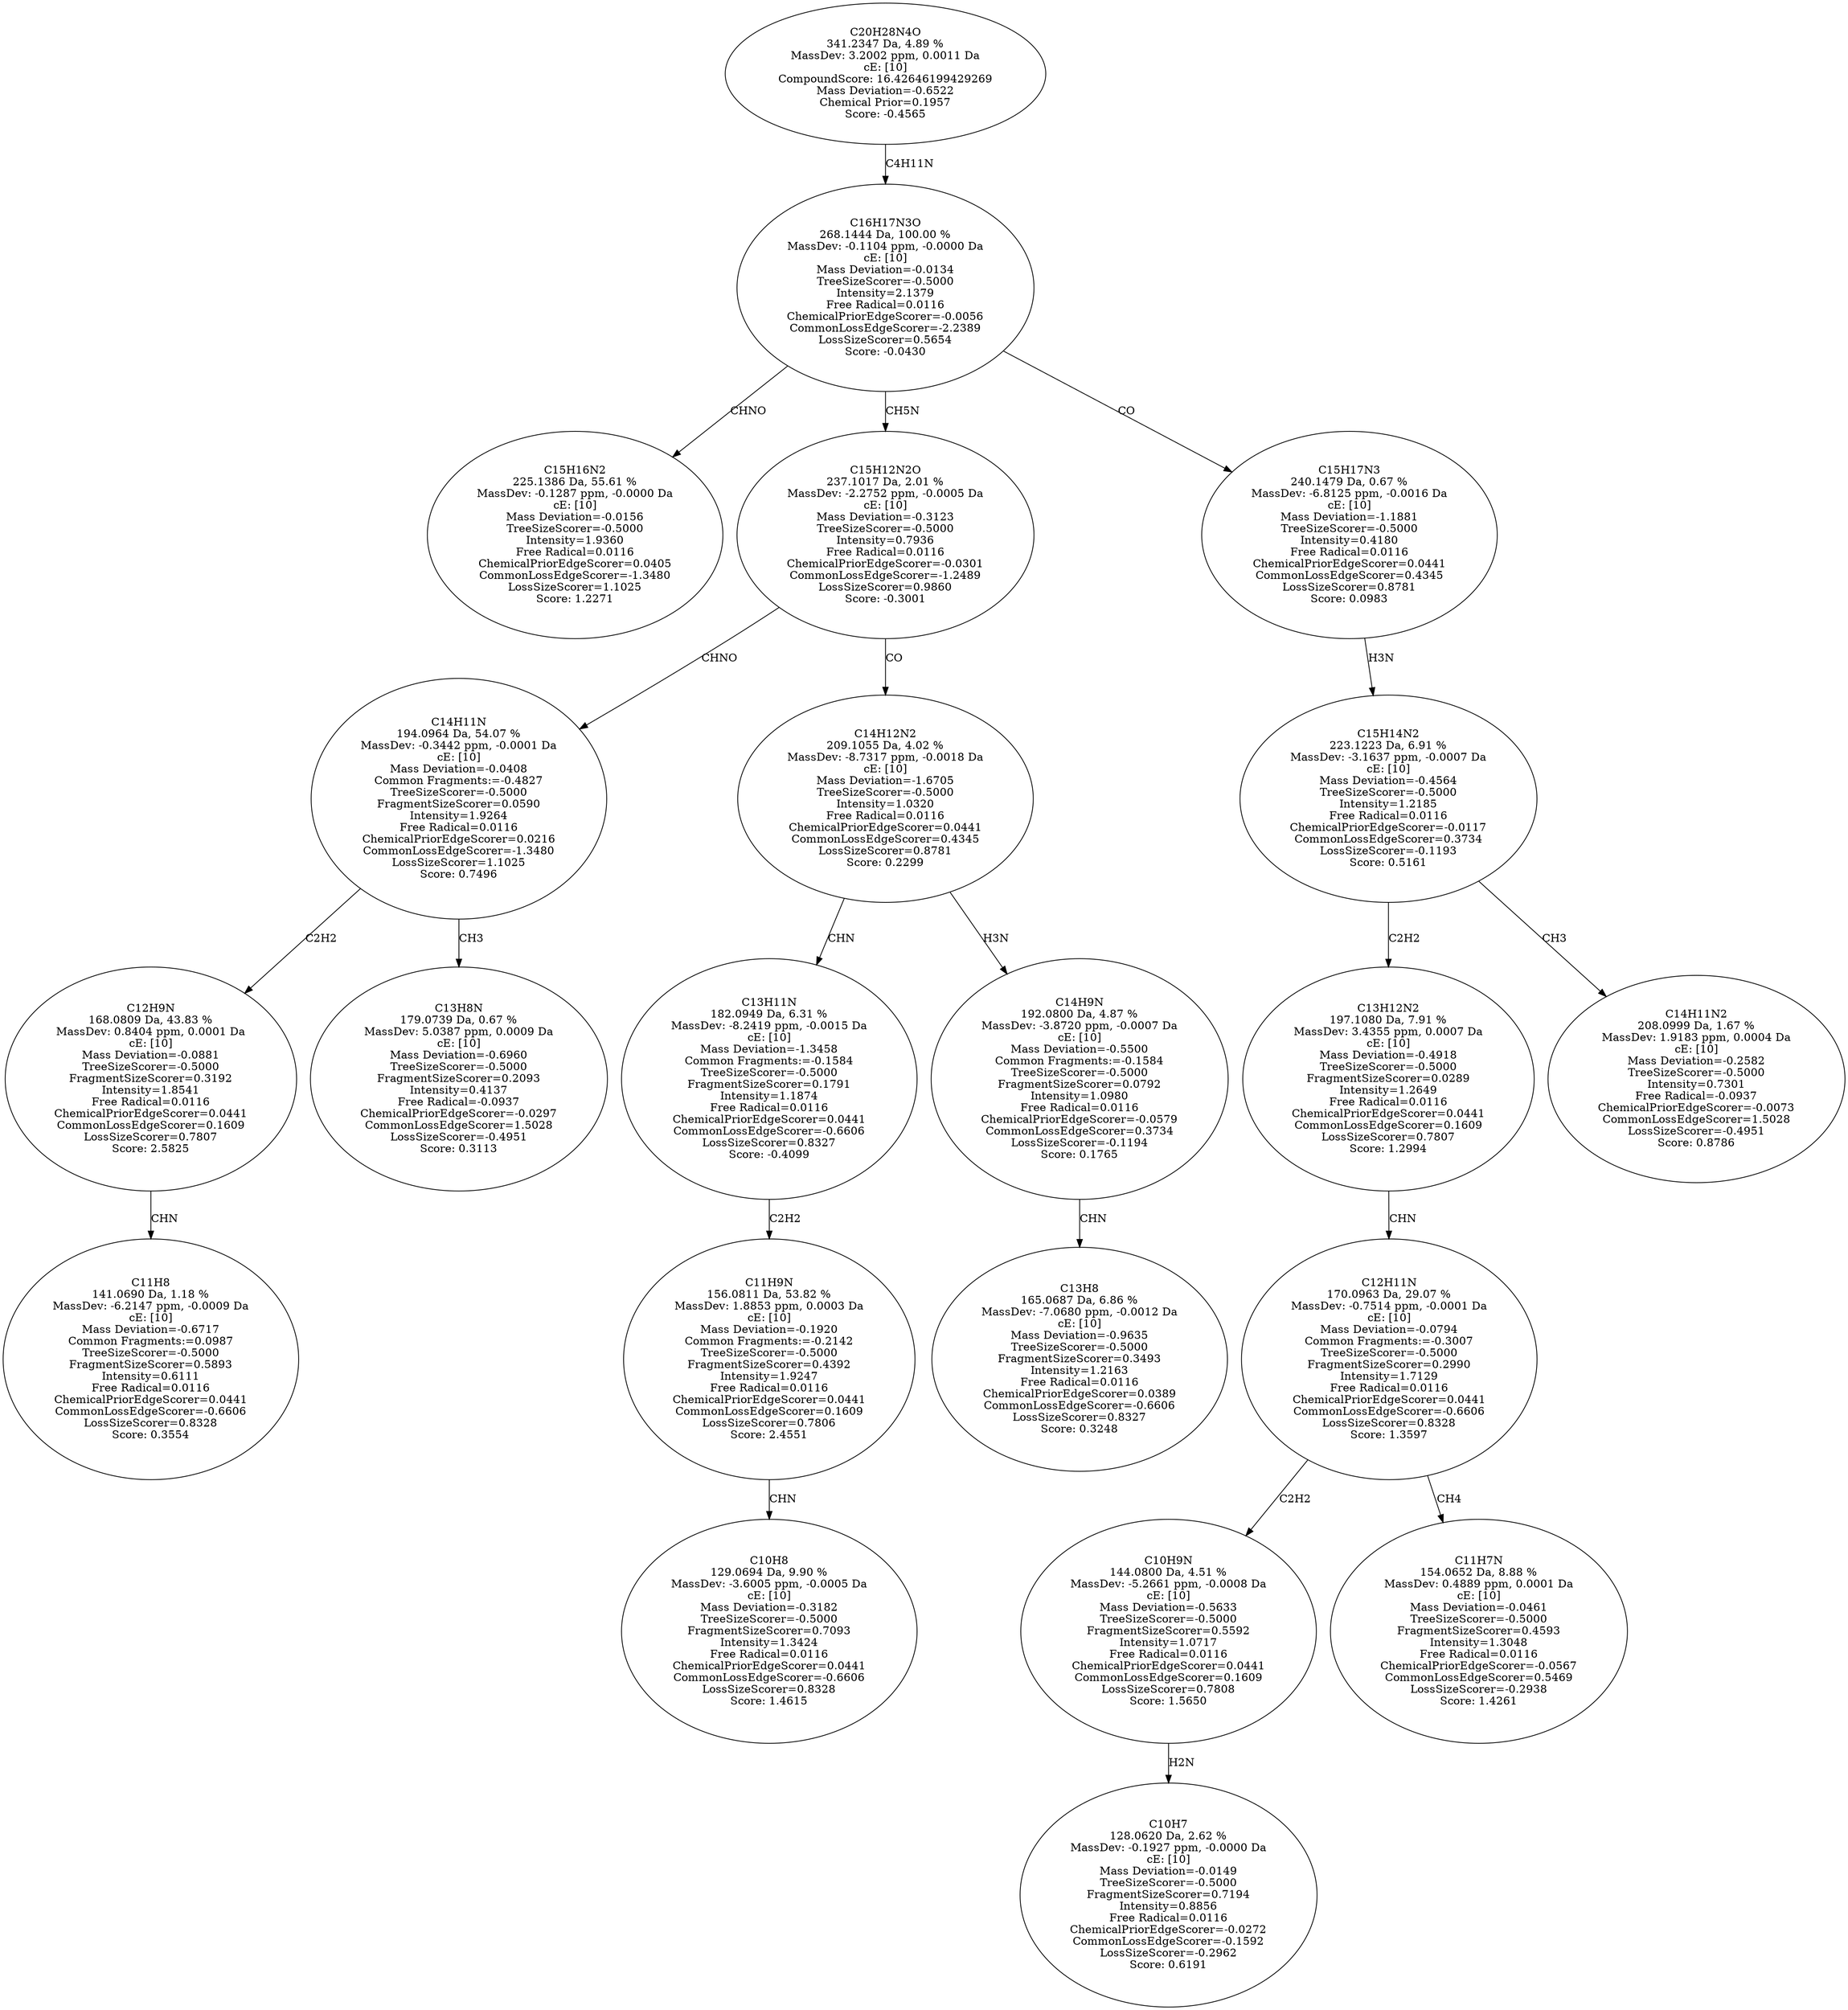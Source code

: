 strict digraph {
v1 [label="C15H16N2\n225.1386 Da, 55.61 %\nMassDev: -0.1287 ppm, -0.0000 Da\ncE: [10]\nMass Deviation=-0.0156\nTreeSizeScorer=-0.5000\nIntensity=1.9360\nFree Radical=0.0116\nChemicalPriorEdgeScorer=0.0405\nCommonLossEdgeScorer=-1.3480\nLossSizeScorer=1.1025\nScore: 1.2271"];
v2 [label="C11H8\n141.0690 Da, 1.18 %\nMassDev: -6.2147 ppm, -0.0009 Da\ncE: [10]\nMass Deviation=-0.6717\nCommon Fragments:=0.0987\nTreeSizeScorer=-0.5000\nFragmentSizeScorer=0.5893\nIntensity=0.6111\nFree Radical=0.0116\nChemicalPriorEdgeScorer=0.0441\nCommonLossEdgeScorer=-0.6606\nLossSizeScorer=0.8328\nScore: 0.3554"];
v3 [label="C12H9N\n168.0809 Da, 43.83 %\nMassDev: 0.8404 ppm, 0.0001 Da\ncE: [10]\nMass Deviation=-0.0881\nTreeSizeScorer=-0.5000\nFragmentSizeScorer=0.3192\nIntensity=1.8541\nFree Radical=0.0116\nChemicalPriorEdgeScorer=0.0441\nCommonLossEdgeScorer=0.1609\nLossSizeScorer=0.7807\nScore: 2.5825"];
v4 [label="C13H8N\n179.0739 Da, 0.67 %\nMassDev: 5.0387 ppm, 0.0009 Da\ncE: [10]\nMass Deviation=-0.6960\nTreeSizeScorer=-0.5000\nFragmentSizeScorer=0.2093\nIntensity=0.4137\nFree Radical=-0.0937\nChemicalPriorEdgeScorer=-0.0297\nCommonLossEdgeScorer=1.5028\nLossSizeScorer=-0.4951\nScore: 0.3113"];
v5 [label="C14H11N\n194.0964 Da, 54.07 %\nMassDev: -0.3442 ppm, -0.0001 Da\ncE: [10]\nMass Deviation=-0.0408\nCommon Fragments:=-0.4827\nTreeSizeScorer=-0.5000\nFragmentSizeScorer=0.0590\nIntensity=1.9264\nFree Radical=0.0116\nChemicalPriorEdgeScorer=0.0216\nCommonLossEdgeScorer=-1.3480\nLossSizeScorer=1.1025\nScore: 0.7496"];
v6 [label="C10H8\n129.0694 Da, 9.90 %\nMassDev: -3.6005 ppm, -0.0005 Da\ncE: [10]\nMass Deviation=-0.3182\nTreeSizeScorer=-0.5000\nFragmentSizeScorer=0.7093\nIntensity=1.3424\nFree Radical=0.0116\nChemicalPriorEdgeScorer=0.0441\nCommonLossEdgeScorer=-0.6606\nLossSizeScorer=0.8328\nScore: 1.4615"];
v7 [label="C11H9N\n156.0811 Da, 53.82 %\nMassDev: 1.8853 ppm, 0.0003 Da\ncE: [10]\nMass Deviation=-0.1920\nCommon Fragments:=-0.2142\nTreeSizeScorer=-0.5000\nFragmentSizeScorer=0.4392\nIntensity=1.9247\nFree Radical=0.0116\nChemicalPriorEdgeScorer=0.0441\nCommonLossEdgeScorer=0.1609\nLossSizeScorer=0.7806\nScore: 2.4551"];
v8 [label="C13H11N\n182.0949 Da, 6.31 %\nMassDev: -8.2419 ppm, -0.0015 Da\ncE: [10]\nMass Deviation=-1.3458\nCommon Fragments:=-0.1584\nTreeSizeScorer=-0.5000\nFragmentSizeScorer=0.1791\nIntensity=1.1874\nFree Radical=0.0116\nChemicalPriorEdgeScorer=0.0441\nCommonLossEdgeScorer=-0.6606\nLossSizeScorer=0.8327\nScore: -0.4099"];
v9 [label="C13H8\n165.0687 Da, 6.86 %\nMassDev: -7.0680 ppm, -0.0012 Da\ncE: [10]\nMass Deviation=-0.9635\nTreeSizeScorer=-0.5000\nFragmentSizeScorer=0.3493\nIntensity=1.2163\nFree Radical=0.0116\nChemicalPriorEdgeScorer=0.0389\nCommonLossEdgeScorer=-0.6606\nLossSizeScorer=0.8327\nScore: 0.3248"];
v10 [label="C14H9N\n192.0800 Da, 4.87 %\nMassDev: -3.8720 ppm, -0.0007 Da\ncE: [10]\nMass Deviation=-0.5500\nCommon Fragments:=-0.1584\nTreeSizeScorer=-0.5000\nFragmentSizeScorer=0.0792\nIntensity=1.0980\nFree Radical=0.0116\nChemicalPriorEdgeScorer=-0.0579\nCommonLossEdgeScorer=0.3734\nLossSizeScorer=-0.1194\nScore: 0.1765"];
v11 [label="C14H12N2\n209.1055 Da, 4.02 %\nMassDev: -8.7317 ppm, -0.0018 Da\ncE: [10]\nMass Deviation=-1.6705\nTreeSizeScorer=-0.5000\nIntensity=1.0320\nFree Radical=0.0116\nChemicalPriorEdgeScorer=0.0441\nCommonLossEdgeScorer=0.4345\nLossSizeScorer=0.8781\nScore: 0.2299"];
v12 [label="C15H12N2O\n237.1017 Da, 2.01 %\nMassDev: -2.2752 ppm, -0.0005 Da\ncE: [10]\nMass Deviation=-0.3123\nTreeSizeScorer=-0.5000\nIntensity=0.7936\nFree Radical=0.0116\nChemicalPriorEdgeScorer=-0.0301\nCommonLossEdgeScorer=-1.2489\nLossSizeScorer=0.9860\nScore: -0.3001"];
v13 [label="C10H7\n128.0620 Da, 2.62 %\nMassDev: -0.1927 ppm, -0.0000 Da\ncE: [10]\nMass Deviation=-0.0149\nTreeSizeScorer=-0.5000\nFragmentSizeScorer=0.7194\nIntensity=0.8856\nFree Radical=0.0116\nChemicalPriorEdgeScorer=-0.0272\nCommonLossEdgeScorer=-0.1592\nLossSizeScorer=-0.2962\nScore: 0.6191"];
v14 [label="C10H9N\n144.0800 Da, 4.51 %\nMassDev: -5.2661 ppm, -0.0008 Da\ncE: [10]\nMass Deviation=-0.5633\nTreeSizeScorer=-0.5000\nFragmentSizeScorer=0.5592\nIntensity=1.0717\nFree Radical=0.0116\nChemicalPriorEdgeScorer=0.0441\nCommonLossEdgeScorer=0.1609\nLossSizeScorer=0.7808\nScore: 1.5650"];
v15 [label="C11H7N\n154.0652 Da, 8.88 %\nMassDev: 0.4889 ppm, 0.0001 Da\ncE: [10]\nMass Deviation=-0.0461\nTreeSizeScorer=-0.5000\nFragmentSizeScorer=0.4593\nIntensity=1.3048\nFree Radical=0.0116\nChemicalPriorEdgeScorer=-0.0567\nCommonLossEdgeScorer=0.5469\nLossSizeScorer=-0.2938\nScore: 1.4261"];
v16 [label="C12H11N\n170.0963 Da, 29.07 %\nMassDev: -0.7514 ppm, -0.0001 Da\ncE: [10]\nMass Deviation=-0.0794\nCommon Fragments:=-0.3007\nTreeSizeScorer=-0.5000\nFragmentSizeScorer=0.2990\nIntensity=1.7129\nFree Radical=0.0116\nChemicalPriorEdgeScorer=0.0441\nCommonLossEdgeScorer=-0.6606\nLossSizeScorer=0.8328\nScore: 1.3597"];
v17 [label="C13H12N2\n197.1080 Da, 7.91 %\nMassDev: 3.4355 ppm, 0.0007 Da\ncE: [10]\nMass Deviation=-0.4918\nTreeSizeScorer=-0.5000\nFragmentSizeScorer=0.0289\nIntensity=1.2649\nFree Radical=0.0116\nChemicalPriorEdgeScorer=0.0441\nCommonLossEdgeScorer=0.1609\nLossSizeScorer=0.7807\nScore: 1.2994"];
v18 [label="C14H11N2\n208.0999 Da, 1.67 %\nMassDev: 1.9183 ppm, 0.0004 Da\ncE: [10]\nMass Deviation=-0.2582\nTreeSizeScorer=-0.5000\nIntensity=0.7301\nFree Radical=-0.0937\nChemicalPriorEdgeScorer=-0.0073\nCommonLossEdgeScorer=1.5028\nLossSizeScorer=-0.4951\nScore: 0.8786"];
v19 [label="C15H14N2\n223.1223 Da, 6.91 %\nMassDev: -3.1637 ppm, -0.0007 Da\ncE: [10]\nMass Deviation=-0.4564\nTreeSizeScorer=-0.5000\nIntensity=1.2185\nFree Radical=0.0116\nChemicalPriorEdgeScorer=-0.0117\nCommonLossEdgeScorer=0.3734\nLossSizeScorer=-0.1193\nScore: 0.5161"];
v20 [label="C15H17N3\n240.1479 Da, 0.67 %\nMassDev: -6.8125 ppm, -0.0016 Da\ncE: [10]\nMass Deviation=-1.1881\nTreeSizeScorer=-0.5000\nIntensity=0.4180\nFree Radical=0.0116\nChemicalPriorEdgeScorer=0.0441\nCommonLossEdgeScorer=0.4345\nLossSizeScorer=0.8781\nScore: 0.0983"];
v21 [label="C16H17N3O\n268.1444 Da, 100.00 %\nMassDev: -0.1104 ppm, -0.0000 Da\ncE: [10]\nMass Deviation=-0.0134\nTreeSizeScorer=-0.5000\nIntensity=2.1379\nFree Radical=0.0116\nChemicalPriorEdgeScorer=-0.0056\nCommonLossEdgeScorer=-2.2389\nLossSizeScorer=0.5654\nScore: -0.0430"];
v22 [label="C20H28N4O\n341.2347 Da, 4.89 %\nMassDev: 3.2002 ppm, 0.0011 Da\ncE: [10]\nCompoundScore: 16.42646199429269\nMass Deviation=-0.6522\nChemical Prior=0.1957\nScore: -0.4565"];
v21 -> v1 [label="CHNO"];
v3 -> v2 [label="CHN"];
v5 -> v3 [label="C2H2"];
v5 -> v4 [label="CH3"];
v12 -> v5 [label="CHNO"];
v7 -> v6 [label="CHN"];
v8 -> v7 [label="C2H2"];
v11 -> v8 [label="CHN"];
v10 -> v9 [label="CHN"];
v11 -> v10 [label="H3N"];
v12 -> v11 [label="CO"];
v21 -> v12 [label="CH5N"];
v14 -> v13 [label="H2N"];
v16 -> v14 [label="C2H2"];
v16 -> v15 [label="CH4"];
v17 -> v16 [label="CHN"];
v19 -> v17 [label="C2H2"];
v19 -> v18 [label="CH3"];
v20 -> v19 [label="H3N"];
v21 -> v20 [label="CO"];
v22 -> v21 [label="C4H11N"];
}